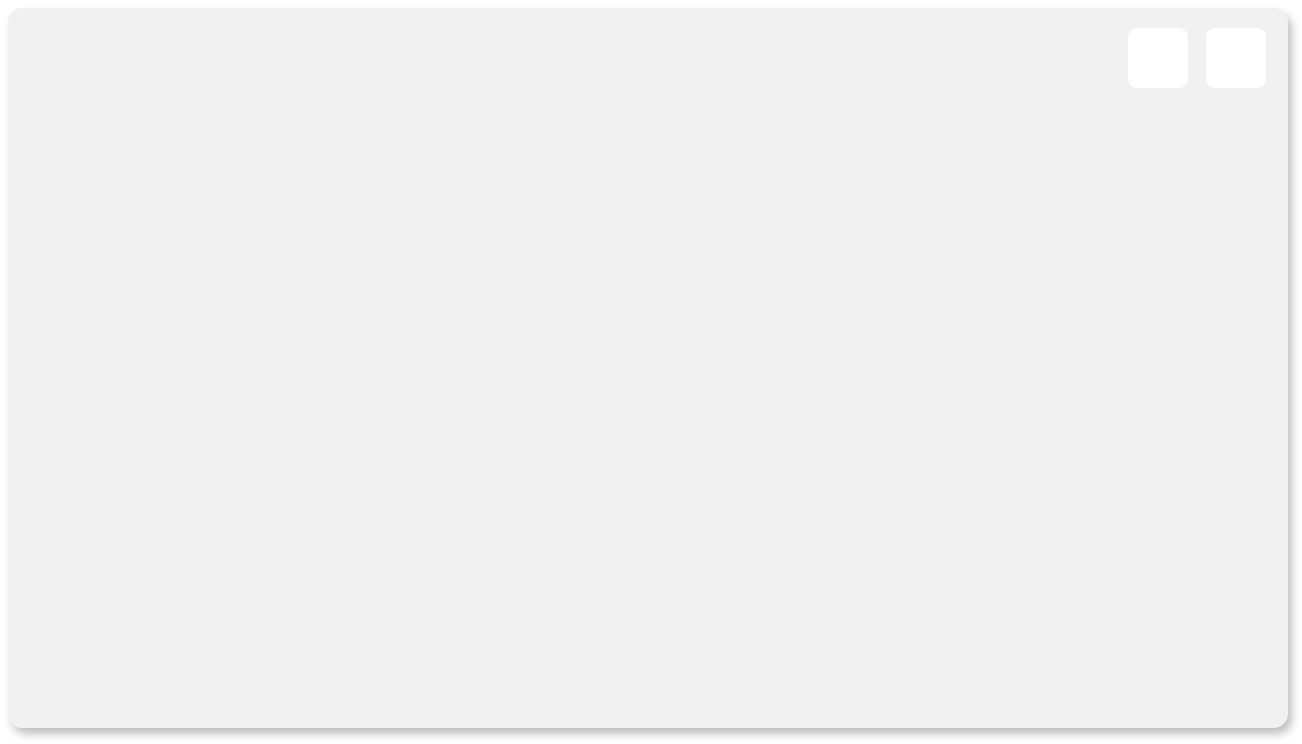 <mxfile>
    <diagram id="CGUaK2pVkXlHGs2LOMaH" name="第 1 页">
        <mxGraphModel dx="1470" dy="787" grid="1" gridSize="10" guides="1" tooltips="1" connect="1" arrows="1" fold="1" page="1" pageScale="1" pageWidth="827" pageHeight="1169" math="0" shadow="0">
            <root>
                <mxCell id="0"/>
                <mxCell id="1" parent="0"/>
                <mxCell id="5" value="" style="rounded=1;whiteSpace=wrap;html=1;arcSize=2;fillColor=#F1F1F1;fillStyle=auto;strokeColor=none;shadow=1;" parent="1" vertex="1">
                    <mxGeometry x="-200" y="160" width="640" height="360" as="geometry"/>
                </mxCell>
                <mxCell id="7" value="" style="rounded=1;whiteSpace=wrap;html=1;strokeColor=none;" parent="1" vertex="1">
                    <mxGeometry x="399" y="170" width="30" height="30" as="geometry"/>
                </mxCell>
                <mxCell id="8" value="" style="rounded=1;whiteSpace=wrap;html=1;strokeColor=none;" parent="1" vertex="1">
                    <mxGeometry x="360" y="170" width="30" height="30" as="geometry"/>
                </mxCell>
            </root>
        </mxGraphModel>
    </diagram>
</mxfile>
